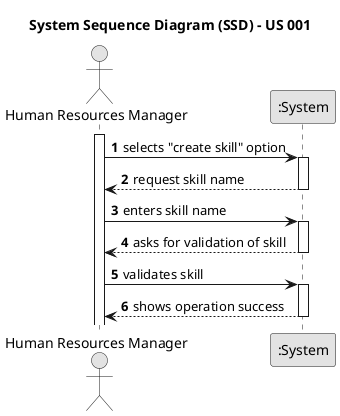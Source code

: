 @startuml
skinparam monochrome true
skinparam packageStyle rectangle
skinparam shadowing false

title System Sequence Diagram (SSD) - US 001

autonumber

actor "Human Resources Manager" as HRM
participant ":System" as System

activate HRM

    HRM -> System: selects "create skill" option
    activate System

         System --> HRM: request skill name
            deactivate System
                HRM -> System: enters skill name
                    activate System
                       System --> HRM: asks for validation of skill
                                deactivate System
                                                HRM -> System: validates skill
                                                    activate System
                                                                           System --> HRM: shows operation success
                                                                                    deactivate System
@enduml